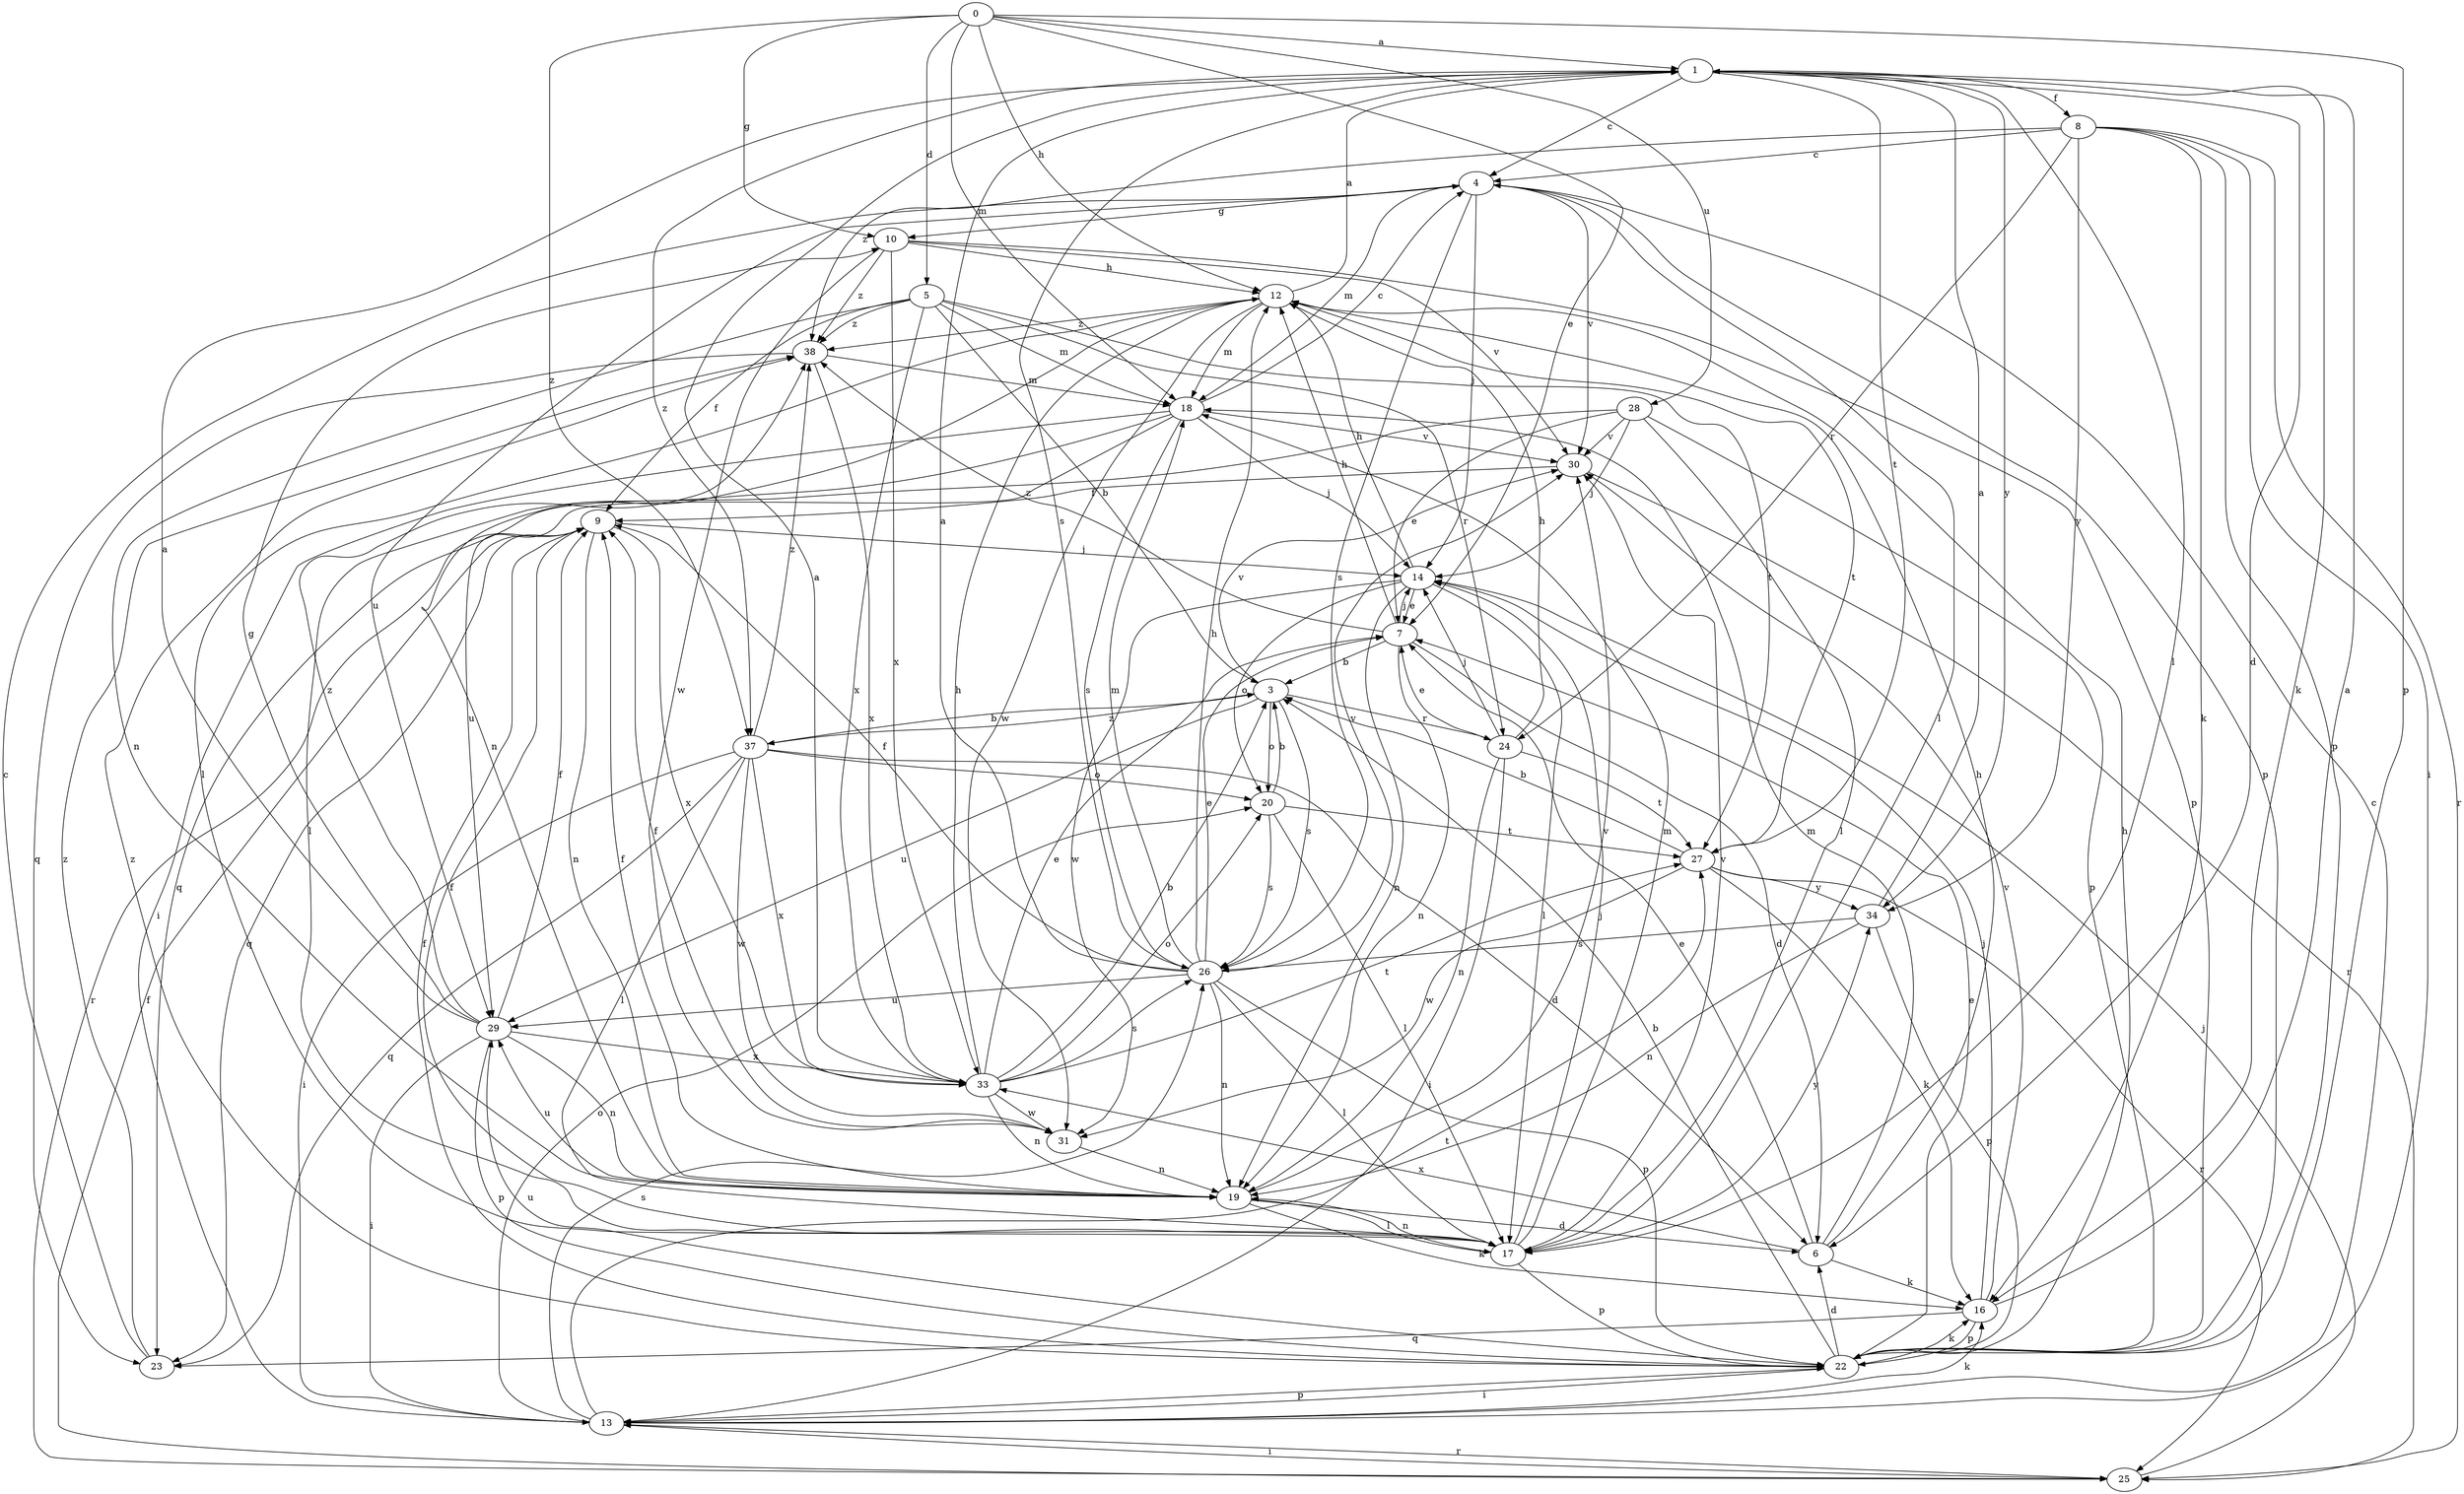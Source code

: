 strict digraph  {
0;
1;
3;
4;
5;
6;
7;
8;
9;
10;
12;
13;
14;
16;
17;
18;
19;
20;
22;
23;
24;
25;
26;
27;
28;
29;
30;
31;
33;
34;
37;
38;
0 -> 1  [label=a];
0 -> 5  [label=d];
0 -> 7  [label=e];
0 -> 10  [label=g];
0 -> 12  [label=h];
0 -> 18  [label=m];
0 -> 22  [label=p];
0 -> 28  [label=u];
0 -> 37  [label=z];
1 -> 4  [label=c];
1 -> 6  [label=d];
1 -> 8  [label=f];
1 -> 16  [label=k];
1 -> 17  [label=l];
1 -> 26  [label=s];
1 -> 27  [label=t];
1 -> 34  [label=y];
1 -> 37  [label=z];
3 -> 20  [label=o];
3 -> 24  [label=r];
3 -> 26  [label=s];
3 -> 29  [label=u];
3 -> 30  [label=v];
3 -> 37  [label=z];
4 -> 10  [label=g];
4 -> 14  [label=j];
4 -> 17  [label=l];
4 -> 18  [label=m];
4 -> 22  [label=p];
4 -> 26  [label=s];
4 -> 29  [label=u];
4 -> 30  [label=v];
5 -> 3  [label=b];
5 -> 9  [label=f];
5 -> 18  [label=m];
5 -> 19  [label=n];
5 -> 24  [label=r];
5 -> 27  [label=t];
5 -> 33  [label=x];
5 -> 38  [label=z];
6 -> 7  [label=e];
6 -> 12  [label=h];
6 -> 16  [label=k];
6 -> 18  [label=m];
6 -> 33  [label=x];
7 -> 3  [label=b];
7 -> 6  [label=d];
7 -> 12  [label=h];
7 -> 14  [label=j];
7 -> 19  [label=n];
7 -> 38  [label=z];
8 -> 4  [label=c];
8 -> 13  [label=i];
8 -> 16  [label=k];
8 -> 22  [label=p];
8 -> 24  [label=r];
8 -> 25  [label=r];
8 -> 34  [label=y];
8 -> 38  [label=z];
9 -> 14  [label=j];
9 -> 19  [label=n];
9 -> 23  [label=q];
9 -> 25  [label=r];
9 -> 33  [label=x];
10 -> 12  [label=h];
10 -> 22  [label=p];
10 -> 30  [label=v];
10 -> 31  [label=w];
10 -> 33  [label=x];
10 -> 38  [label=z];
12 -> 1  [label=a];
12 -> 17  [label=l];
12 -> 18  [label=m];
12 -> 19  [label=n];
12 -> 27  [label=t];
12 -> 31  [label=w];
12 -> 38  [label=z];
13 -> 4  [label=c];
13 -> 16  [label=k];
13 -> 20  [label=o];
13 -> 22  [label=p];
13 -> 25  [label=r];
13 -> 26  [label=s];
13 -> 27  [label=t];
14 -> 7  [label=e];
14 -> 12  [label=h];
14 -> 17  [label=l];
14 -> 19  [label=n];
14 -> 20  [label=o];
14 -> 31  [label=w];
16 -> 1  [label=a];
16 -> 14  [label=j];
16 -> 22  [label=p];
16 -> 23  [label=q];
16 -> 30  [label=v];
17 -> 9  [label=f];
17 -> 14  [label=j];
17 -> 18  [label=m];
17 -> 19  [label=n];
17 -> 22  [label=p];
17 -> 30  [label=v];
17 -> 34  [label=y];
18 -> 4  [label=c];
18 -> 13  [label=i];
18 -> 14  [label=j];
18 -> 17  [label=l];
18 -> 26  [label=s];
18 -> 29  [label=u];
18 -> 30  [label=v];
19 -> 6  [label=d];
19 -> 9  [label=f];
19 -> 16  [label=k];
19 -> 17  [label=l];
19 -> 29  [label=u];
19 -> 30  [label=v];
20 -> 3  [label=b];
20 -> 17  [label=l];
20 -> 26  [label=s];
20 -> 27  [label=t];
22 -> 3  [label=b];
22 -> 6  [label=d];
22 -> 7  [label=e];
22 -> 9  [label=f];
22 -> 12  [label=h];
22 -> 13  [label=i];
22 -> 16  [label=k];
22 -> 29  [label=u];
22 -> 38  [label=z];
23 -> 4  [label=c];
23 -> 38  [label=z];
24 -> 7  [label=e];
24 -> 12  [label=h];
24 -> 13  [label=i];
24 -> 14  [label=j];
24 -> 19  [label=n];
24 -> 27  [label=t];
25 -> 9  [label=f];
25 -> 13  [label=i];
25 -> 14  [label=j];
26 -> 1  [label=a];
26 -> 7  [label=e];
26 -> 9  [label=f];
26 -> 12  [label=h];
26 -> 17  [label=l];
26 -> 18  [label=m];
26 -> 19  [label=n];
26 -> 22  [label=p];
26 -> 29  [label=u];
26 -> 30  [label=v];
27 -> 3  [label=b];
27 -> 16  [label=k];
27 -> 25  [label=r];
27 -> 31  [label=w];
27 -> 34  [label=y];
28 -> 7  [label=e];
28 -> 14  [label=j];
28 -> 17  [label=l];
28 -> 22  [label=p];
28 -> 23  [label=q];
28 -> 30  [label=v];
29 -> 1  [label=a];
29 -> 9  [label=f];
29 -> 10  [label=g];
29 -> 13  [label=i];
29 -> 19  [label=n];
29 -> 22  [label=p];
29 -> 33  [label=x];
29 -> 38  [label=z];
30 -> 9  [label=f];
30 -> 25  [label=r];
31 -> 9  [label=f];
31 -> 19  [label=n];
33 -> 1  [label=a];
33 -> 3  [label=b];
33 -> 7  [label=e];
33 -> 12  [label=h];
33 -> 19  [label=n];
33 -> 20  [label=o];
33 -> 26  [label=s];
33 -> 27  [label=t];
33 -> 31  [label=w];
34 -> 1  [label=a];
34 -> 19  [label=n];
34 -> 22  [label=p];
34 -> 26  [label=s];
37 -> 3  [label=b];
37 -> 6  [label=d];
37 -> 13  [label=i];
37 -> 17  [label=l];
37 -> 20  [label=o];
37 -> 23  [label=q];
37 -> 31  [label=w];
37 -> 33  [label=x];
37 -> 38  [label=z];
38 -> 18  [label=m];
38 -> 23  [label=q];
38 -> 33  [label=x];
}
